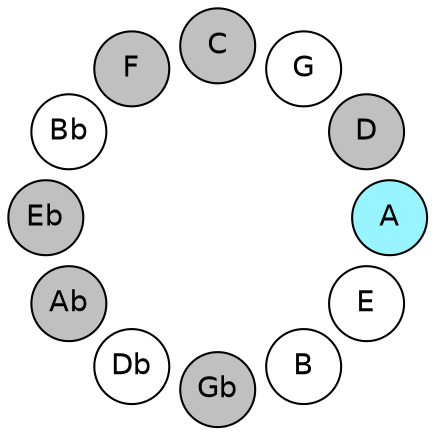 
graph {

layout = circo;
mindist = .1

node [shape = circle, fontname = Helvetica, margin = 0, style = filled]
edge [style=invis]

subgraph 1 {
	E -- B -- Gb -- Db -- Ab -- Eb -- Bb -- F -- C -- G -- D -- A -- E
}

E [fillcolor = white];
B [fillcolor = white];
Gb [fillcolor = gray];
Db [fillcolor = white];
Ab [fillcolor = gray];
Eb [fillcolor = gray];
Bb [fillcolor = white];
F [fillcolor = gray];
C [fillcolor = gray];
G [fillcolor = white];
D [fillcolor = gray];
A [fillcolor = cadetblue1];
}
